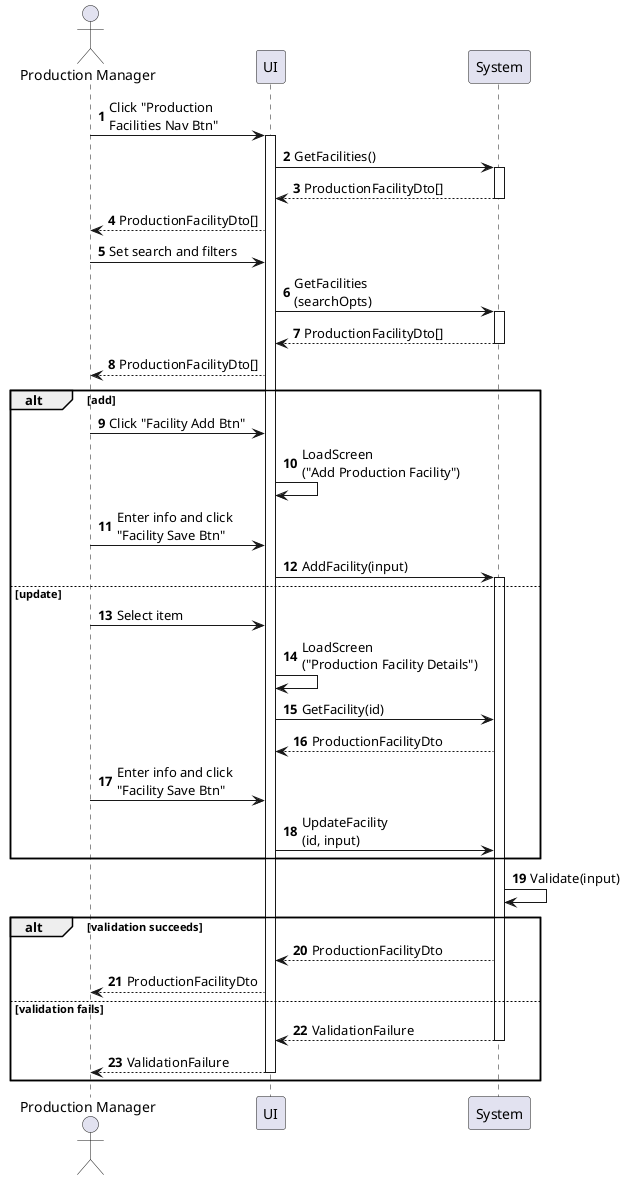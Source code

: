 @startuml production-facility-manage
autonumber

actor "Production Manager" as a
participant UI as f
participant System as b

a -> f : Click "Production\nFacilities Nav Btn"
activate f
f -> b : GetFacilities()
activate b
return ProductionFacilityDto[]
f --> a : ProductionFacilityDto[]
a -> f : Set search and filters
f -> b : GetFacilities\n(searchOpts)
activate b
return ProductionFacilityDto[]
f --> a : ProductionFacilityDto[]

alt add
    a -> f : Click "Facility Add Btn"
    f -> f : LoadScreen\n("Add Production Facility")
    a -> f : Enter info and click\n"Facility Save Btn"
    f -> b : AddFacility(input)
    activate b
else update
    a -> f : Select item
    f -> f : LoadScreen\n("Production Facility Details")
    f -> b : GetFacility(id)
    b --> f : ProductionFacilityDto
    a -> f : Enter info and click\n"Facility Save Btn"
    f -> b : UpdateFacility\n(id, input)
end

b -> b : Validate(input)

alt validation succeeds
    b --> f : ProductionFacilityDto
    f --> a : ProductionFacilityDto
else validation fails
    return ValidationFailure
    return ValidationFailure
end
@enduml
